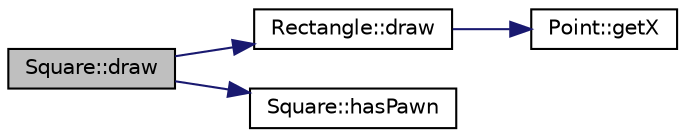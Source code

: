 digraph "Square::draw"
{
 // LATEX_PDF_SIZE
  bgcolor="transparent";
  edge [fontname="Helvetica",fontsize="10",labelfontname="Helvetica",labelfontsize="10"];
  node [fontname="Helvetica",fontsize="10",shape=record];
  rankdir="LR";
  Node1 [label="Square::draw",height=0.2,width=0.4,color="black", fillcolor="grey75", style="filled", fontcolor="black",tooltip=" "];
  Node1 -> Node2 [color="midnightblue",fontsize="10",style="solid",fontname="Helvetica"];
  Node2 [label="Rectangle::draw",height=0.2,width=0.4,color="black",URL="$de/d00/classRectangle.html#a8339715d8e96e6968e8c25977199271d",tooltip=" "];
  Node2 -> Node3 [color="midnightblue",fontsize="10",style="solid",fontname="Helvetica"];
  Node3 [label="Point::getX",height=0.2,width=0.4,color="black",URL="$dc/d4f/classPoint.html#a29c44ec7c7279e02629645a06cdaf7d5",tooltip=" "];
  Node1 -> Node4 [color="midnightblue",fontsize="10",style="solid",fontname="Helvetica"];
  Node4 [label="Square::hasPawn",height=0.2,width=0.4,color="black",URL="$d3/d72/classSquare.html#a75b9ac39d3718749b5b6e39d1eda7cc0",tooltip=" "];
}
